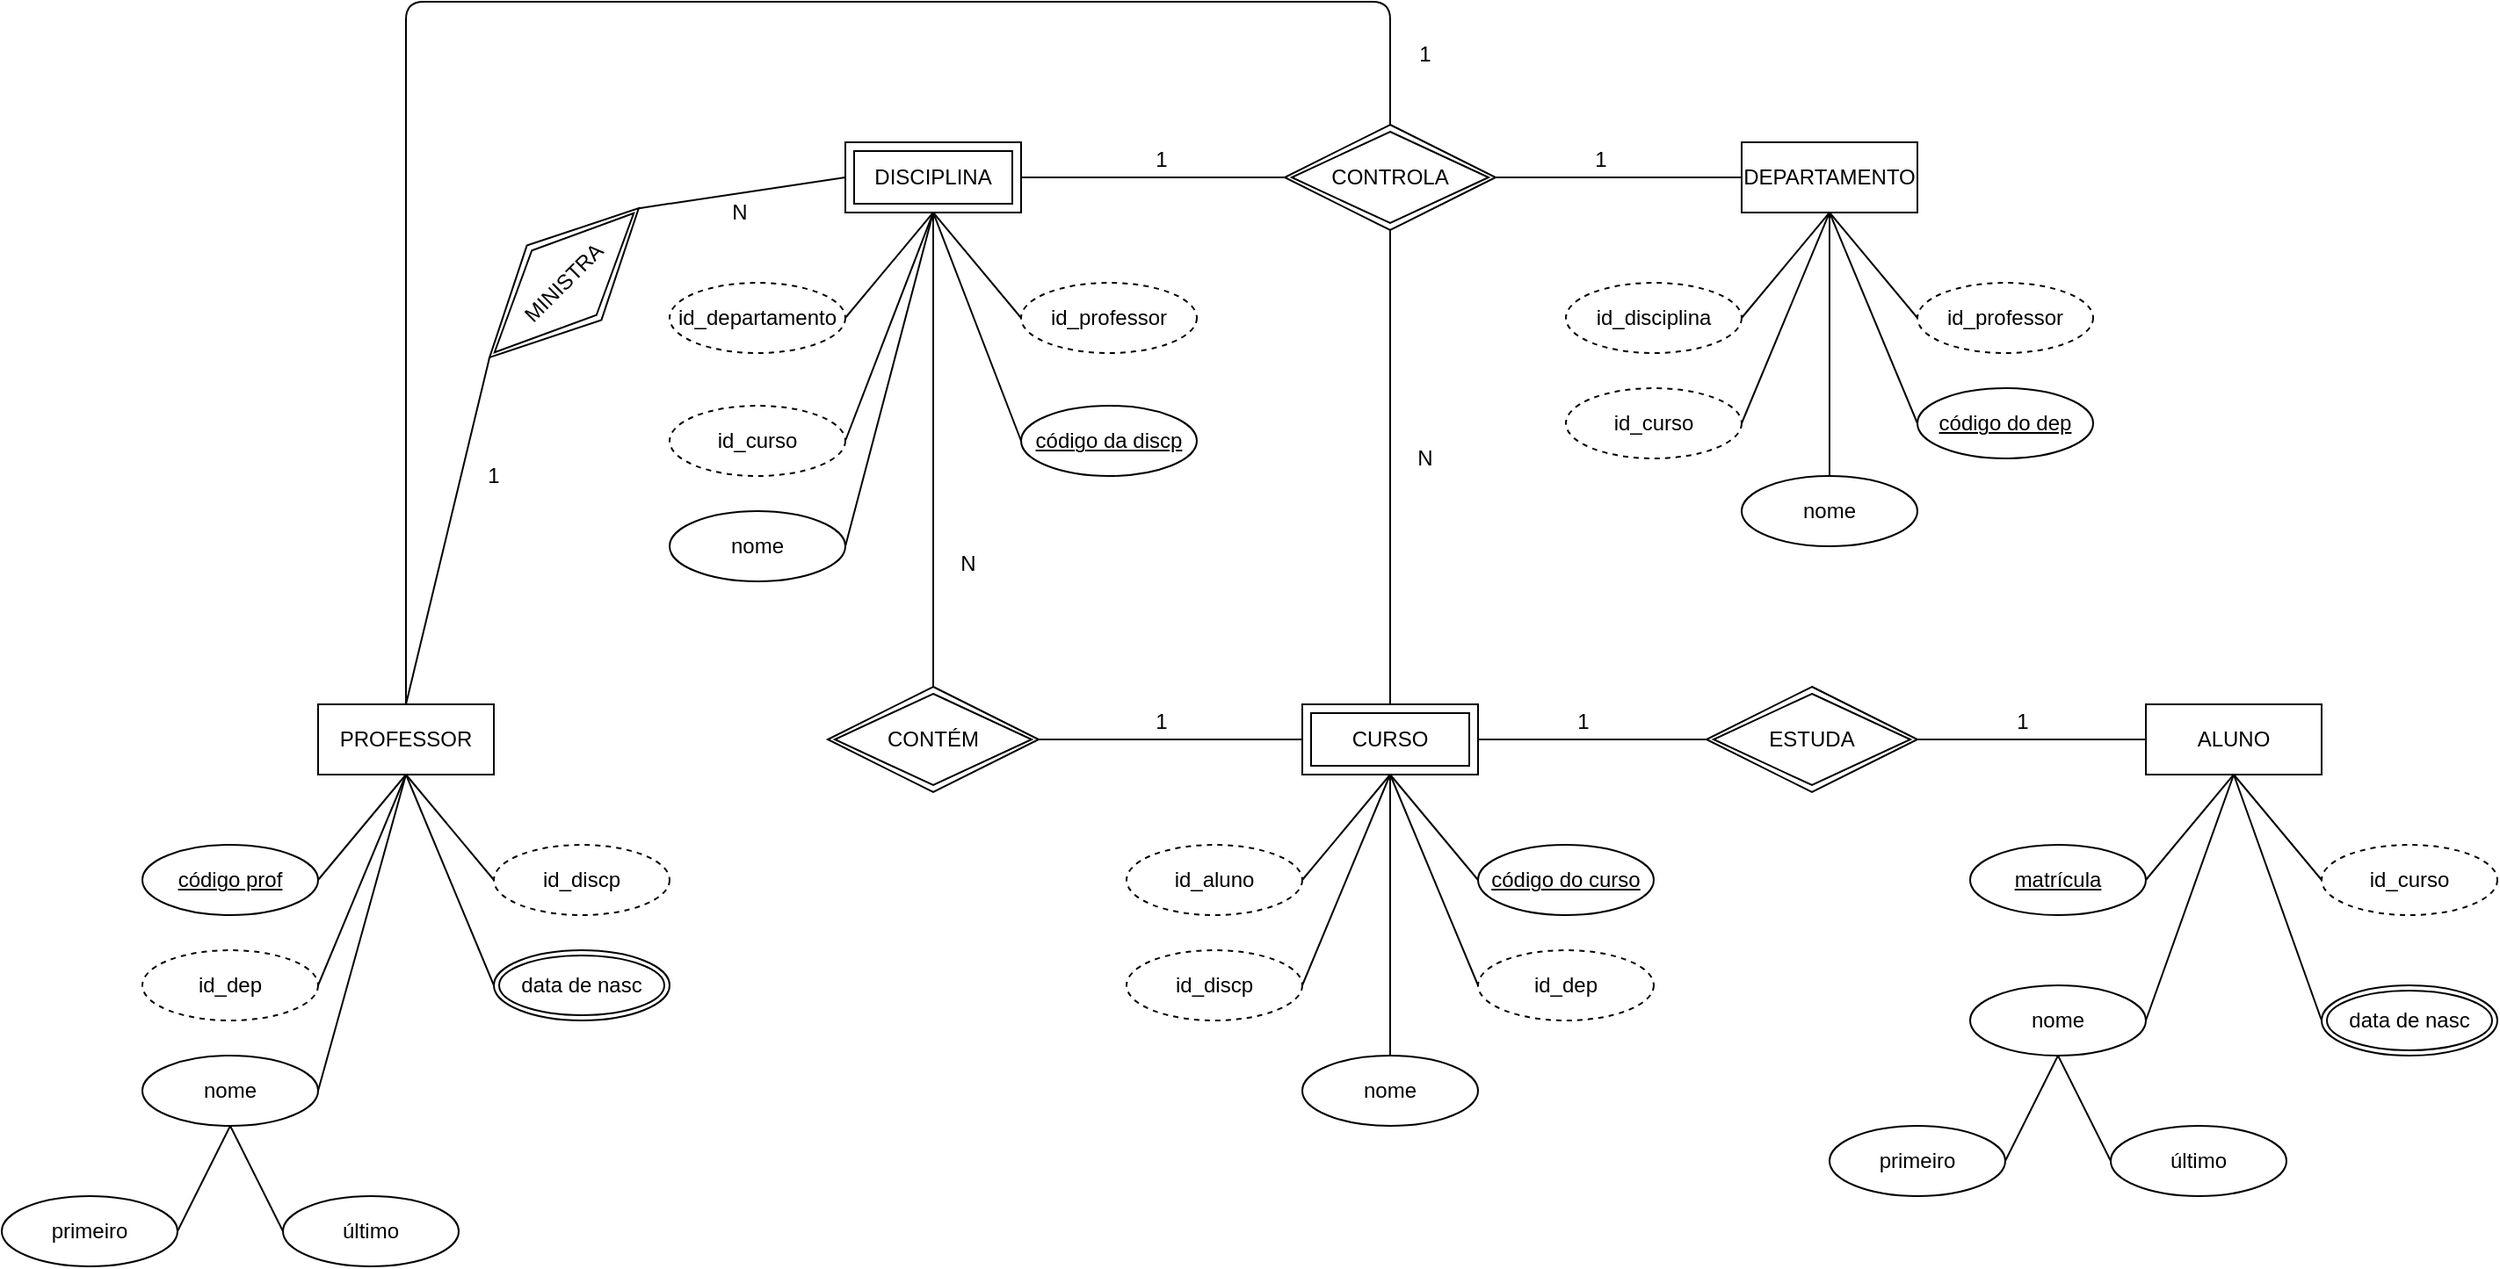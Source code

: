 <mxfile version="13.7.3" type="device"><diagram id="kKCD9KV-KWvm0MVdNVm8" name="Página-1"><mxGraphModel dx="1982" dy="2417" grid="1" gridSize="10" guides="1" tooltips="1" connect="1" arrows="1" fold="1" page="1" pageScale="1" pageWidth="1200" pageHeight="1920" math="0" shadow="0"><root><mxCell id="0"/><mxCell id="1" parent="0"/><mxCell id="lJXPLKqexFjPkP0wsxcV-1" value="DEPARTAMENTO" style="whiteSpace=wrap;html=1;align=center;" vertex="1" parent="1"><mxGeometry x="290" y="40" width="100" height="40" as="geometry"/></mxCell><mxCell id="lJXPLKqexFjPkP0wsxcV-2" value="código do dep" style="ellipse;whiteSpace=wrap;html=1;align=center;fontStyle=4;" vertex="1" parent="1"><mxGeometry x="390" y="180" width="100" height="40" as="geometry"/></mxCell><mxCell id="lJXPLKqexFjPkP0wsxcV-5" value="id_curso" style="ellipse;whiteSpace=wrap;html=1;align=center;dashed=1;" vertex="1" parent="1"><mxGeometry x="190" y="180" width="100" height="40" as="geometry"/></mxCell><mxCell id="lJXPLKqexFjPkP0wsxcV-6" value="id_professor" style="ellipse;whiteSpace=wrap;html=1;align=center;dashed=1;" vertex="1" parent="1"><mxGeometry x="390" y="120" width="100" height="40" as="geometry"/></mxCell><mxCell id="lJXPLKqexFjPkP0wsxcV-8" value="id_disciplina" style="ellipse;whiteSpace=wrap;html=1;align=center;dashed=1;" vertex="1" parent="1"><mxGeometry x="190" y="120" width="100" height="40" as="geometry"/></mxCell><mxCell id="lJXPLKqexFjPkP0wsxcV-9" value="" style="endArrow=none;html=1;exitX=1;exitY=0.5;exitDx=0;exitDy=0;entryX=0.5;entryY=1;entryDx=0;entryDy=0;" edge="1" parent="1" source="lJXPLKqexFjPkP0wsxcV-8" target="lJXPLKqexFjPkP0wsxcV-1"><mxGeometry width="50" height="50" relative="1" as="geometry"><mxPoint x="380" y="200" as="sourcePoint"/><mxPoint x="430" y="150" as="targetPoint"/></mxGeometry></mxCell><mxCell id="lJXPLKqexFjPkP0wsxcV-10" value="" style="endArrow=none;html=1;exitX=0;exitY=0.5;exitDx=0;exitDy=0;entryX=0.5;entryY=1;entryDx=0;entryDy=0;" edge="1" parent="1" source="lJXPLKqexFjPkP0wsxcV-6" target="lJXPLKqexFjPkP0wsxcV-1"><mxGeometry width="50" height="50" relative="1" as="geometry"><mxPoint x="380" y="200" as="sourcePoint"/><mxPoint x="430" y="150" as="targetPoint"/></mxGeometry></mxCell><mxCell id="lJXPLKqexFjPkP0wsxcV-11" value="" style="endArrow=none;html=1;exitX=1;exitY=0.5;exitDx=0;exitDy=0;entryX=0.5;entryY=1;entryDx=0;entryDy=0;" edge="1" parent="1" source="lJXPLKqexFjPkP0wsxcV-5" target="lJXPLKqexFjPkP0wsxcV-1"><mxGeometry width="50" height="50" relative="1" as="geometry"><mxPoint x="380" y="200" as="sourcePoint"/><mxPoint x="430" y="150" as="targetPoint"/></mxGeometry></mxCell><mxCell id="lJXPLKqexFjPkP0wsxcV-12" value="" style="endArrow=none;html=1;exitX=0;exitY=0.5;exitDx=0;exitDy=0;entryX=0.5;entryY=1;entryDx=0;entryDy=0;" edge="1" parent="1" source="lJXPLKqexFjPkP0wsxcV-2" target="lJXPLKqexFjPkP0wsxcV-1"><mxGeometry width="50" height="50" relative="1" as="geometry"><mxPoint x="380" y="200" as="sourcePoint"/><mxPoint x="430" y="150" as="targetPoint"/></mxGeometry></mxCell><mxCell id="lJXPLKqexFjPkP0wsxcV-13" value="DISCIPLINA" style="shape=ext;margin=3;double=1;whiteSpace=wrap;html=1;align=center;" vertex="1" parent="1"><mxGeometry x="-220" y="40" width="100" height="40" as="geometry"/></mxCell><mxCell id="lJXPLKqexFjPkP0wsxcV-14" value="id_departamento" style="ellipse;whiteSpace=wrap;html=1;align=center;dashed=1;" vertex="1" parent="1"><mxGeometry x="-320" y="120" width="100" height="40" as="geometry"/></mxCell><mxCell id="lJXPLKqexFjPkP0wsxcV-15" value="código da discp" style="ellipse;whiteSpace=wrap;html=1;align=center;fontStyle=4;" vertex="1" parent="1"><mxGeometry x="-120" y="190" width="100" height="40" as="geometry"/></mxCell><mxCell id="lJXPLKqexFjPkP0wsxcV-16" value="id_professor" style="ellipse;whiteSpace=wrap;html=1;align=center;dashed=1;" vertex="1" parent="1"><mxGeometry x="-120" y="120" width="100" height="40" as="geometry"/></mxCell><mxCell id="lJXPLKqexFjPkP0wsxcV-17" value="id_curso" style="ellipse;whiteSpace=wrap;html=1;align=center;dashed=1;" vertex="1" parent="1"><mxGeometry x="-320" y="190" width="100" height="40" as="geometry"/></mxCell><mxCell id="lJXPLKqexFjPkP0wsxcV-18" value="" style="endArrow=none;html=1;exitX=1;exitY=0.5;exitDx=0;exitDy=0;entryX=0.5;entryY=1;entryDx=0;entryDy=0;" edge="1" parent="1" source="lJXPLKqexFjPkP0wsxcV-14" target="lJXPLKqexFjPkP0wsxcV-13"><mxGeometry width="50" height="50" relative="1" as="geometry"><mxPoint x="-130" y="100" as="sourcePoint"/><mxPoint x="-80" y="50" as="targetPoint"/></mxGeometry></mxCell><mxCell id="lJXPLKqexFjPkP0wsxcV-19" value="" style="endArrow=none;html=1;exitX=0;exitY=0.5;exitDx=0;exitDy=0;entryX=0.5;entryY=1;entryDx=0;entryDy=0;" edge="1" parent="1" source="lJXPLKqexFjPkP0wsxcV-16" target="lJXPLKqexFjPkP0wsxcV-13"><mxGeometry width="50" height="50" relative="1" as="geometry"><mxPoint x="-130" y="100" as="sourcePoint"/><mxPoint x="-80" y="50" as="targetPoint"/></mxGeometry></mxCell><mxCell id="lJXPLKqexFjPkP0wsxcV-20" value="" style="endArrow=none;html=1;exitX=1;exitY=0.5;exitDx=0;exitDy=0;entryX=0.5;entryY=1;entryDx=0;entryDy=0;" edge="1" parent="1" source="lJXPLKqexFjPkP0wsxcV-17" target="lJXPLKqexFjPkP0wsxcV-13"><mxGeometry width="50" height="50" relative="1" as="geometry"><mxPoint x="-130" y="100" as="sourcePoint"/><mxPoint x="-80" y="50" as="targetPoint"/></mxGeometry></mxCell><mxCell id="lJXPLKqexFjPkP0wsxcV-21" value="" style="endArrow=none;html=1;exitX=0;exitY=0.5;exitDx=0;exitDy=0;entryX=0.5;entryY=1;entryDx=0;entryDy=0;" edge="1" parent="1" source="lJXPLKqexFjPkP0wsxcV-15" target="lJXPLKqexFjPkP0wsxcV-13"><mxGeometry width="50" height="50" relative="1" as="geometry"><mxPoint x="-130" y="100" as="sourcePoint"/><mxPoint x="-80" y="50" as="targetPoint"/></mxGeometry></mxCell><mxCell id="lJXPLKqexFjPkP0wsxcV-22" value="CURSO" style="shape=ext;margin=3;double=1;whiteSpace=wrap;html=1;align=center;" vertex="1" parent="1"><mxGeometry x="40" y="360" width="100" height="40" as="geometry"/></mxCell><mxCell id="lJXPLKqexFjPkP0wsxcV-23" value="código do curso" style="ellipse;whiteSpace=wrap;html=1;align=center;fontStyle=4;" vertex="1" parent="1"><mxGeometry x="140" y="440" width="100" height="40" as="geometry"/></mxCell><mxCell id="lJXPLKqexFjPkP0wsxcV-24" value="id_aluno" style="ellipse;whiteSpace=wrap;html=1;align=center;dashed=1;" vertex="1" parent="1"><mxGeometry x="-60" y="440" width="100" height="40" as="geometry"/></mxCell><mxCell id="lJXPLKqexFjPkP0wsxcV-25" value="id_dep" style="ellipse;whiteSpace=wrap;html=1;align=center;dashed=1;" vertex="1" parent="1"><mxGeometry x="140" y="500" width="100" height="40" as="geometry"/></mxCell><mxCell id="lJXPLKqexFjPkP0wsxcV-26" value="id_discp" style="ellipse;whiteSpace=wrap;html=1;align=center;dashed=1;" vertex="1" parent="1"><mxGeometry x="-60" y="500" width="100" height="40" as="geometry"/></mxCell><mxCell id="lJXPLKqexFjPkP0wsxcV-27" value="" style="endArrow=none;html=1;exitX=1;exitY=0.5;exitDx=0;exitDy=0;entryX=0.5;entryY=1;entryDx=0;entryDy=0;" edge="1" parent="1" source="lJXPLKqexFjPkP0wsxcV-24" target="lJXPLKqexFjPkP0wsxcV-22"><mxGeometry width="50" height="50" relative="1" as="geometry"><mxPoint x="170" y="400" as="sourcePoint"/><mxPoint x="220" y="350" as="targetPoint"/></mxGeometry></mxCell><mxCell id="lJXPLKqexFjPkP0wsxcV-28" value="" style="endArrow=none;html=1;exitX=1;exitY=0.5;exitDx=0;exitDy=0;entryX=0.5;entryY=1;entryDx=0;entryDy=0;" edge="1" parent="1" source="lJXPLKqexFjPkP0wsxcV-26" target="lJXPLKqexFjPkP0wsxcV-22"><mxGeometry width="50" height="50" relative="1" as="geometry"><mxPoint x="170" y="400" as="sourcePoint"/><mxPoint x="220" y="350" as="targetPoint"/></mxGeometry></mxCell><mxCell id="lJXPLKqexFjPkP0wsxcV-29" value="" style="endArrow=none;html=1;exitX=0;exitY=0.5;exitDx=0;exitDy=0;entryX=0.5;entryY=1;entryDx=0;entryDy=0;" edge="1" parent="1" source="lJXPLKqexFjPkP0wsxcV-23" target="lJXPLKqexFjPkP0wsxcV-22"><mxGeometry width="50" height="50" relative="1" as="geometry"><mxPoint x="170" y="400" as="sourcePoint"/><mxPoint x="220" y="350" as="targetPoint"/></mxGeometry></mxCell><mxCell id="lJXPLKqexFjPkP0wsxcV-30" value="" style="endArrow=none;html=1;exitX=0;exitY=0.5;exitDx=0;exitDy=0;entryX=0.5;entryY=1;entryDx=0;entryDy=0;" edge="1" parent="1" source="lJXPLKqexFjPkP0wsxcV-25" target="lJXPLKqexFjPkP0wsxcV-22"><mxGeometry width="50" height="50" relative="1" as="geometry"><mxPoint x="170" y="400" as="sourcePoint"/><mxPoint x="220" y="350" as="targetPoint"/></mxGeometry></mxCell><mxCell id="lJXPLKqexFjPkP0wsxcV-32" value="ALUNO" style="whiteSpace=wrap;html=1;align=center;" vertex="1" parent="1"><mxGeometry x="520" y="360" width="100" height="40" as="geometry"/></mxCell><mxCell id="lJXPLKqexFjPkP0wsxcV-33" value="matrícula" style="ellipse;whiteSpace=wrap;html=1;align=center;fontStyle=4;" vertex="1" parent="1"><mxGeometry x="420" y="440" width="100" height="40" as="geometry"/></mxCell><mxCell id="lJXPLKqexFjPkP0wsxcV-34" value="nome" style="ellipse;whiteSpace=wrap;html=1;align=center;" vertex="1" parent="1"><mxGeometry x="420" y="520" width="100" height="40" as="geometry"/></mxCell><mxCell id="lJXPLKqexFjPkP0wsxcV-35" value="id_curso" style="ellipse;whiteSpace=wrap;html=1;align=center;dashed=1;" vertex="1" parent="1"><mxGeometry x="620" y="440" width="100" height="40" as="geometry"/></mxCell><mxCell id="lJXPLKqexFjPkP0wsxcV-36" value="primeiro" style="ellipse;whiteSpace=wrap;html=1;align=center;" vertex="1" parent="1"><mxGeometry x="340" y="600" width="100" height="40" as="geometry"/></mxCell><mxCell id="lJXPLKqexFjPkP0wsxcV-37" value="último" style="ellipse;whiteSpace=wrap;html=1;align=center;" vertex="1" parent="1"><mxGeometry x="500" y="600" width="100" height="40" as="geometry"/></mxCell><mxCell id="lJXPLKqexFjPkP0wsxcV-38" value="" style="endArrow=none;html=1;exitX=1;exitY=0.5;exitDx=0;exitDy=0;entryX=0.5;entryY=1;entryDx=0;entryDy=0;" edge="1" parent="1" source="lJXPLKqexFjPkP0wsxcV-36" target="lJXPLKqexFjPkP0wsxcV-34"><mxGeometry width="50" height="50" relative="1" as="geometry"><mxPoint x="460" y="600" as="sourcePoint"/><mxPoint x="510" y="550" as="targetPoint"/></mxGeometry></mxCell><mxCell id="lJXPLKqexFjPkP0wsxcV-39" value="" style="endArrow=none;html=1;exitX=0;exitY=0.5;exitDx=0;exitDy=0;entryX=0.5;entryY=1;entryDx=0;entryDy=0;" edge="1" parent="1" source="lJXPLKqexFjPkP0wsxcV-37" target="lJXPLKqexFjPkP0wsxcV-34"><mxGeometry width="50" height="50" relative="1" as="geometry"><mxPoint x="460" y="600" as="sourcePoint"/><mxPoint x="510" y="550" as="targetPoint"/></mxGeometry></mxCell><mxCell id="lJXPLKqexFjPkP0wsxcV-40" value="" style="endArrow=none;html=1;exitX=1;exitY=0.5;exitDx=0;exitDy=0;entryX=0.5;entryY=1;entryDx=0;entryDy=0;" edge="1" parent="1" source="lJXPLKqexFjPkP0wsxcV-33" target="lJXPLKqexFjPkP0wsxcV-32"><mxGeometry width="50" height="50" relative="1" as="geometry"><mxPoint x="460" y="600" as="sourcePoint"/><mxPoint x="510" y="550" as="targetPoint"/></mxGeometry></mxCell><mxCell id="lJXPLKqexFjPkP0wsxcV-41" value="" style="endArrow=none;html=1;exitX=1;exitY=0.5;exitDx=0;exitDy=0;entryX=0.5;entryY=1;entryDx=0;entryDy=0;" edge="1" parent="1" source="lJXPLKqexFjPkP0wsxcV-34" target="lJXPLKqexFjPkP0wsxcV-32"><mxGeometry width="50" height="50" relative="1" as="geometry"><mxPoint x="460" y="600" as="sourcePoint"/><mxPoint x="590" y="530" as="targetPoint"/></mxGeometry></mxCell><mxCell id="lJXPLKqexFjPkP0wsxcV-42" value="" style="endArrow=none;html=1;exitX=0;exitY=0.5;exitDx=0;exitDy=0;entryX=0.5;entryY=1;entryDx=0;entryDy=0;" edge="1" parent="1" source="lJXPLKqexFjPkP0wsxcV-35" target="lJXPLKqexFjPkP0wsxcV-32"><mxGeometry width="50" height="50" relative="1" as="geometry"><mxPoint x="460" y="600" as="sourcePoint"/><mxPoint x="510" y="550" as="targetPoint"/></mxGeometry></mxCell><mxCell id="lJXPLKqexFjPkP0wsxcV-44" value="" style="endArrow=none;html=1;exitX=0;exitY=0.5;exitDx=0;exitDy=0;entryX=0.5;entryY=1;entryDx=0;entryDy=0;" edge="1" parent="1" source="lJXPLKqexFjPkP0wsxcV-45" target="lJXPLKqexFjPkP0wsxcV-32"><mxGeometry width="50" height="50" relative="1" as="geometry"><mxPoint x="620" y="540" as="sourcePoint"/><mxPoint x="510" y="550" as="targetPoint"/></mxGeometry></mxCell><mxCell id="lJXPLKqexFjPkP0wsxcV-45" value="data de nasc" style="ellipse;shape=doubleEllipse;margin=3;whiteSpace=wrap;html=1;align=center;" vertex="1" parent="1"><mxGeometry x="620" y="520" width="100" height="40" as="geometry"/></mxCell><mxCell id="lJXPLKqexFjPkP0wsxcV-46" value="PROFESSOR" style="whiteSpace=wrap;html=1;align=center;" vertex="1" parent="1"><mxGeometry x="-520" y="360" width="100" height="40" as="geometry"/></mxCell><mxCell id="lJXPLKqexFjPkP0wsxcV-47" value="código prof" style="ellipse;whiteSpace=wrap;html=1;align=center;fontStyle=4;" vertex="1" parent="1"><mxGeometry x="-620" y="440" width="100" height="40" as="geometry"/></mxCell><mxCell id="lJXPLKqexFjPkP0wsxcV-48" value="id_dep" style="ellipse;whiteSpace=wrap;html=1;align=center;dashed=1;" vertex="1" parent="1"><mxGeometry x="-620" y="500" width="100" height="40" as="geometry"/></mxCell><mxCell id="lJXPLKqexFjPkP0wsxcV-49" value="id_discp" style="ellipse;whiteSpace=wrap;html=1;align=center;dashed=1;" vertex="1" parent="1"><mxGeometry x="-420" y="440" width="100" height="40" as="geometry"/></mxCell><mxCell id="lJXPLKqexFjPkP0wsxcV-50" value="nome" style="ellipse;whiteSpace=wrap;html=1;align=center;" vertex="1" parent="1"><mxGeometry x="-620" y="560" width="100" height="40" as="geometry"/></mxCell><mxCell id="lJXPLKqexFjPkP0wsxcV-51" value="primeiro" style="ellipse;whiteSpace=wrap;html=1;align=center;" vertex="1" parent="1"><mxGeometry x="-700" y="640" width="100" height="40" as="geometry"/></mxCell><mxCell id="lJXPLKqexFjPkP0wsxcV-52" value="último" style="ellipse;whiteSpace=wrap;html=1;align=center;" vertex="1" parent="1"><mxGeometry x="-540" y="640" width="100" height="40" as="geometry"/></mxCell><mxCell id="lJXPLKqexFjPkP0wsxcV-53" value="" style="endArrow=none;html=1;exitX=1;exitY=0.5;exitDx=0;exitDy=0;entryX=0.5;entryY=1;entryDx=0;entryDy=0;" edge="1" parent="1" source="lJXPLKqexFjPkP0wsxcV-51" target="lJXPLKqexFjPkP0wsxcV-50"><mxGeometry width="50" height="50" relative="1" as="geometry"><mxPoint x="-580" y="640" as="sourcePoint"/><mxPoint x="-530" y="590" as="targetPoint"/></mxGeometry></mxCell><mxCell id="lJXPLKqexFjPkP0wsxcV-54" value="" style="endArrow=none;html=1;exitX=0;exitY=0.5;exitDx=0;exitDy=0;entryX=0.5;entryY=1;entryDx=0;entryDy=0;" edge="1" parent="1" source="lJXPLKqexFjPkP0wsxcV-52" target="lJXPLKqexFjPkP0wsxcV-50"><mxGeometry width="50" height="50" relative="1" as="geometry"><mxPoint x="-580" y="640" as="sourcePoint"/><mxPoint x="-530" y="590" as="targetPoint"/></mxGeometry></mxCell><mxCell id="lJXPLKqexFjPkP0wsxcV-55" value="data de nasc" style="ellipse;shape=doubleEllipse;margin=3;whiteSpace=wrap;html=1;align=center;" vertex="1" parent="1"><mxGeometry x="-420" y="500" width="100" height="40" as="geometry"/></mxCell><mxCell id="lJXPLKqexFjPkP0wsxcV-56" value="" style="endArrow=none;html=1;exitX=1;exitY=0.5;exitDx=0;exitDy=0;entryX=0.5;entryY=1;entryDx=0;entryDy=0;" edge="1" parent="1" source="lJXPLKqexFjPkP0wsxcV-47" target="lJXPLKqexFjPkP0wsxcV-46"><mxGeometry width="50" height="50" relative="1" as="geometry"><mxPoint x="-410" y="500" as="sourcePoint"/><mxPoint x="-360" y="450" as="targetPoint"/></mxGeometry></mxCell><mxCell id="lJXPLKqexFjPkP0wsxcV-57" value="" style="endArrow=none;html=1;exitX=0;exitY=0.5;exitDx=0;exitDy=0;entryX=0.5;entryY=1;entryDx=0;entryDy=0;" edge="1" parent="1" source="lJXPLKqexFjPkP0wsxcV-49" target="lJXPLKqexFjPkP0wsxcV-46"><mxGeometry width="50" height="50" relative="1" as="geometry"><mxPoint x="-410" y="500" as="sourcePoint"/><mxPoint x="-360" y="450" as="targetPoint"/></mxGeometry></mxCell><mxCell id="lJXPLKqexFjPkP0wsxcV-58" value="" style="endArrow=none;html=1;exitX=1;exitY=0.5;exitDx=0;exitDy=0;" edge="1" parent="1" source="lJXPLKqexFjPkP0wsxcV-48"><mxGeometry width="50" height="50" relative="1" as="geometry"><mxPoint x="-410" y="500" as="sourcePoint"/><mxPoint x="-470" y="400" as="targetPoint"/></mxGeometry></mxCell><mxCell id="lJXPLKqexFjPkP0wsxcV-59" value="" style="endArrow=none;html=1;exitX=0;exitY=0.5;exitDx=0;exitDy=0;entryX=0.5;entryY=1;entryDx=0;entryDy=0;" edge="1" parent="1" source="lJXPLKqexFjPkP0wsxcV-55" target="lJXPLKqexFjPkP0wsxcV-46"><mxGeometry width="50" height="50" relative="1" as="geometry"><mxPoint x="-410" y="500" as="sourcePoint"/><mxPoint x="-360" y="450" as="targetPoint"/></mxGeometry></mxCell><mxCell id="lJXPLKqexFjPkP0wsxcV-60" value="" style="endArrow=none;html=1;exitX=1;exitY=0.5;exitDx=0;exitDy=0;entryX=0.5;entryY=1;entryDx=0;entryDy=0;" edge="1" parent="1" source="lJXPLKqexFjPkP0wsxcV-50" target="lJXPLKqexFjPkP0wsxcV-46"><mxGeometry width="50" height="50" relative="1" as="geometry"><mxPoint x="-410" y="500" as="sourcePoint"/><mxPoint x="-360" y="450" as="targetPoint"/></mxGeometry></mxCell><mxCell id="lJXPLKqexFjPkP0wsxcV-61" value="CONTROLA" style="shape=rhombus;double=1;perimeter=rhombusPerimeter;whiteSpace=wrap;html=1;align=center;" vertex="1" parent="1"><mxGeometry x="30" y="30" width="120" height="60" as="geometry"/></mxCell><mxCell id="lJXPLKqexFjPkP0wsxcV-62" value="" style="endArrow=none;html=1;exitX=1;exitY=0.5;exitDx=0;exitDy=0;entryX=0;entryY=0.5;entryDx=0;entryDy=0;" edge="1" parent="1" source="lJXPLKqexFjPkP0wsxcV-13" target="lJXPLKqexFjPkP0wsxcV-61"><mxGeometry width="50" height="50" relative="1" as="geometry"><mxPoint x="110" y="200" as="sourcePoint"/><mxPoint x="160" y="150" as="targetPoint"/></mxGeometry></mxCell><mxCell id="lJXPLKqexFjPkP0wsxcV-63" value="" style="endArrow=none;html=1;exitX=1;exitY=0.5;exitDx=0;exitDy=0;entryX=0;entryY=0.5;entryDx=0;entryDy=0;" edge="1" parent="1" source="lJXPLKqexFjPkP0wsxcV-61" target="lJXPLKqexFjPkP0wsxcV-1"><mxGeometry width="50" height="50" relative="1" as="geometry"><mxPoint x="110" y="200" as="sourcePoint"/><mxPoint x="160" y="150" as="targetPoint"/></mxGeometry></mxCell><mxCell id="lJXPLKqexFjPkP0wsxcV-64" value="" style="endArrow=none;html=1;exitX=0.5;exitY=0;exitDx=0;exitDy=0;entryX=0.5;entryY=1;entryDx=0;entryDy=0;" edge="1" parent="1" source="lJXPLKqexFjPkP0wsxcV-22" target="lJXPLKqexFjPkP0wsxcV-61"><mxGeometry width="50" height="50" relative="1" as="geometry"><mxPoint x="110" y="200" as="sourcePoint"/><mxPoint x="160" y="150" as="targetPoint"/></mxGeometry></mxCell><mxCell id="lJXPLKqexFjPkP0wsxcV-66" value="" style="endArrow=none;html=1;exitX=0.5;exitY=0;exitDx=0;exitDy=0;entryX=0.5;entryY=0;entryDx=0;entryDy=0;" edge="1" parent="1" source="lJXPLKqexFjPkP0wsxcV-46" target="lJXPLKqexFjPkP0wsxcV-61"><mxGeometry width="50" height="50" relative="1" as="geometry"><mxPoint x="-330" y="200" as="sourcePoint"/><mxPoint x="-480" y="-60" as="targetPoint"/><Array as="points"><mxPoint x="-470" y="-40"/><mxPoint x="90" y="-40"/></Array></mxGeometry></mxCell><mxCell id="lJXPLKqexFjPkP0wsxcV-68" value="ESTUDA" style="shape=rhombus;double=1;perimeter=rhombusPerimeter;whiteSpace=wrap;html=1;align=center;" vertex="1" parent="1"><mxGeometry x="270" y="350" width="120" height="60" as="geometry"/></mxCell><mxCell id="lJXPLKqexFjPkP0wsxcV-69" value="" style="endArrow=none;html=1;exitX=1;exitY=0.5;exitDx=0;exitDy=0;entryX=0;entryY=0.5;entryDx=0;entryDy=0;" edge="1" parent="1" source="lJXPLKqexFjPkP0wsxcV-22" target="lJXPLKqexFjPkP0wsxcV-68"><mxGeometry width="50" height="50" relative="1" as="geometry"><mxPoint x="270" y="300" as="sourcePoint"/><mxPoint x="320" y="250" as="targetPoint"/></mxGeometry></mxCell><mxCell id="lJXPLKqexFjPkP0wsxcV-70" value="" style="endArrow=none;html=1;exitX=1;exitY=0.5;exitDx=0;exitDy=0;entryX=0;entryY=0.5;entryDx=0;entryDy=0;" edge="1" parent="1" source="lJXPLKqexFjPkP0wsxcV-68" target="lJXPLKqexFjPkP0wsxcV-32"><mxGeometry width="50" height="50" relative="1" as="geometry"><mxPoint x="270" y="300" as="sourcePoint"/><mxPoint x="320" y="250" as="targetPoint"/></mxGeometry></mxCell><mxCell id="lJXPLKqexFjPkP0wsxcV-71" value="MINISTRA" style="shape=rhombus;double=1;perimeter=rhombusPerimeter;whiteSpace=wrap;html=1;align=center;rotation=-45;" vertex="1" parent="1"><mxGeometry x="-440" y="90" width="120" height="60" as="geometry"/></mxCell><mxCell id="lJXPLKqexFjPkP0wsxcV-72" value="" style="endArrow=none;html=1;exitX=0.5;exitY=0;exitDx=0;exitDy=0;entryX=0;entryY=0.5;entryDx=0;entryDy=0;" edge="1" parent="1" source="lJXPLKqexFjPkP0wsxcV-46" target="lJXPLKqexFjPkP0wsxcV-71"><mxGeometry width="50" height="50" relative="1" as="geometry"><mxPoint x="-160" y="200" as="sourcePoint"/><mxPoint x="-110" y="150" as="targetPoint"/></mxGeometry></mxCell><mxCell id="lJXPLKqexFjPkP0wsxcV-73" value="" style="endArrow=none;html=1;exitX=0;exitY=0.5;exitDx=0;exitDy=0;entryX=1;entryY=0.5;entryDx=0;entryDy=0;" edge="1" parent="1" source="lJXPLKqexFjPkP0wsxcV-13" target="lJXPLKqexFjPkP0wsxcV-71"><mxGeometry width="50" height="50" relative="1" as="geometry"><mxPoint x="-160" y="200" as="sourcePoint"/><mxPoint x="-110" y="150" as="targetPoint"/></mxGeometry></mxCell><mxCell id="lJXPLKqexFjPkP0wsxcV-74" value="CONTÉM" style="shape=rhombus;double=1;perimeter=rhombusPerimeter;whiteSpace=wrap;html=1;align=center;" vertex="1" parent="1"><mxGeometry x="-230" y="350" width="120" height="60" as="geometry"/></mxCell><mxCell id="lJXPLKqexFjPkP0wsxcV-75" value="" style="endArrow=none;html=1;exitX=0.5;exitY=1;exitDx=0;exitDy=0;entryX=0.5;entryY=0;entryDx=0;entryDy=0;" edge="1" parent="1" source="lJXPLKqexFjPkP0wsxcV-13" target="lJXPLKqexFjPkP0wsxcV-74"><mxGeometry width="50" height="50" relative="1" as="geometry"><mxPoint x="-110" y="300" as="sourcePoint"/><mxPoint x="-60" y="250" as="targetPoint"/></mxGeometry></mxCell><mxCell id="lJXPLKqexFjPkP0wsxcV-76" value="" style="endArrow=none;html=1;exitX=1;exitY=0.5;exitDx=0;exitDy=0;entryX=0;entryY=0.5;entryDx=0;entryDy=0;" edge="1" parent="1" source="lJXPLKqexFjPkP0wsxcV-74" target="lJXPLKqexFjPkP0wsxcV-22"><mxGeometry width="50" height="50" relative="1" as="geometry"><mxPoint x="-110" y="300" as="sourcePoint"/><mxPoint x="-60" y="250" as="targetPoint"/></mxGeometry></mxCell><mxCell id="lJXPLKqexFjPkP0wsxcV-77" value="1" style="text;html=1;strokeColor=none;fillColor=none;align=center;verticalAlign=middle;whiteSpace=wrap;rounded=0;" vertex="1" parent="1"><mxGeometry x="190" y="40" width="40" height="20" as="geometry"/></mxCell><mxCell id="lJXPLKqexFjPkP0wsxcV-78" value="1" style="text;html=1;strokeColor=none;fillColor=none;align=center;verticalAlign=middle;whiteSpace=wrap;rounded=0;" vertex="1" parent="1"><mxGeometry x="-60" y="40" width="40" height="20" as="geometry"/></mxCell><mxCell id="lJXPLKqexFjPkP0wsxcV-79" value="N" style="text;html=1;strokeColor=none;fillColor=none;align=center;verticalAlign=middle;whiteSpace=wrap;rounded=0;" vertex="1" parent="1"><mxGeometry x="90" y="210" width="40" height="20" as="geometry"/></mxCell><mxCell id="lJXPLKqexFjPkP0wsxcV-80" value="1" style="text;html=1;strokeColor=none;fillColor=none;align=center;verticalAlign=middle;whiteSpace=wrap;rounded=0;" vertex="1" parent="1"><mxGeometry x="90" y="-20" width="40" height="20" as="geometry"/></mxCell><mxCell id="lJXPLKqexFjPkP0wsxcV-81" value="1" style="text;html=1;strokeColor=none;fillColor=none;align=center;verticalAlign=middle;whiteSpace=wrap;rounded=0;" vertex="1" parent="1"><mxGeometry x="-60" y="360" width="40" height="20" as="geometry"/></mxCell><mxCell id="lJXPLKqexFjPkP0wsxcV-82" value="N" style="text;html=1;strokeColor=none;fillColor=none;align=center;verticalAlign=middle;whiteSpace=wrap;rounded=0;" vertex="1" parent="1"><mxGeometry x="-170" y="270" width="40" height="20" as="geometry"/></mxCell><mxCell id="lJXPLKqexFjPkP0wsxcV-83" value="1" style="text;html=1;strokeColor=none;fillColor=none;align=center;verticalAlign=middle;whiteSpace=wrap;rounded=0;" vertex="1" parent="1"><mxGeometry x="180" y="360" width="40" height="20" as="geometry"/></mxCell><mxCell id="lJXPLKqexFjPkP0wsxcV-84" value="1" style="text;html=1;strokeColor=none;fillColor=none;align=center;verticalAlign=middle;whiteSpace=wrap;rounded=0;" vertex="1" parent="1"><mxGeometry x="430" y="360" width="40" height="20" as="geometry"/></mxCell><mxCell id="lJXPLKqexFjPkP0wsxcV-85" value="1" style="text;html=1;strokeColor=none;fillColor=none;align=center;verticalAlign=middle;whiteSpace=wrap;rounded=0;" vertex="1" parent="1"><mxGeometry x="-440" y="220" width="40" height="20" as="geometry"/></mxCell><mxCell id="lJXPLKqexFjPkP0wsxcV-86" value="N" style="text;html=1;strokeColor=none;fillColor=none;align=center;verticalAlign=middle;whiteSpace=wrap;rounded=0;" vertex="1" parent="1"><mxGeometry x="-300" y="70" width="40" height="20" as="geometry"/></mxCell><mxCell id="lJXPLKqexFjPkP0wsxcV-87" value="nome" style="ellipse;whiteSpace=wrap;html=1;align=center;" vertex="1" parent="1"><mxGeometry x="40" y="560" width="100" height="40" as="geometry"/></mxCell><mxCell id="lJXPLKqexFjPkP0wsxcV-88" value="nome" style="ellipse;whiteSpace=wrap;html=1;align=center;" vertex="1" parent="1"><mxGeometry x="290" y="230" width="100" height="40" as="geometry"/></mxCell><mxCell id="lJXPLKqexFjPkP0wsxcV-89" value="nome" style="ellipse;whiteSpace=wrap;html=1;align=center;" vertex="1" parent="1"><mxGeometry x="-320" y="250" width="100" height="40" as="geometry"/></mxCell><mxCell id="lJXPLKqexFjPkP0wsxcV-91" value="" style="endArrow=none;html=1;exitX=1;exitY=0.5;exitDx=0;exitDy=0;entryX=0.5;entryY=1;entryDx=0;entryDy=0;" edge="1" parent="1" source="lJXPLKqexFjPkP0wsxcV-89" target="lJXPLKqexFjPkP0wsxcV-13"><mxGeometry width="50" height="50" relative="1" as="geometry"><mxPoint x="-50" y="300" as="sourcePoint"/><mxPoint y="250" as="targetPoint"/></mxGeometry></mxCell><mxCell id="lJXPLKqexFjPkP0wsxcV-92" value="" style="endArrow=none;html=1;exitX=0.5;exitY=0;exitDx=0;exitDy=0;entryX=0.5;entryY=1;entryDx=0;entryDy=0;" edge="1" parent="1" source="lJXPLKqexFjPkP0wsxcV-87" target="lJXPLKqexFjPkP0wsxcV-22"><mxGeometry width="50" height="50" relative="1" as="geometry"><mxPoint x="-50" y="300" as="sourcePoint"/><mxPoint y="250" as="targetPoint"/></mxGeometry></mxCell><mxCell id="lJXPLKqexFjPkP0wsxcV-93" value="" style="endArrow=none;html=1;exitX=0.5;exitY=0;exitDx=0;exitDy=0;entryX=0.5;entryY=1;entryDx=0;entryDy=0;" edge="1" parent="1" source="lJXPLKqexFjPkP0wsxcV-88" target="lJXPLKqexFjPkP0wsxcV-1"><mxGeometry width="50" height="50" relative="1" as="geometry"><mxPoint x="340" y="200" as="sourcePoint"/><mxPoint x="390" y="150" as="targetPoint"/></mxGeometry></mxCell></root></mxGraphModel></diagram></mxfile>